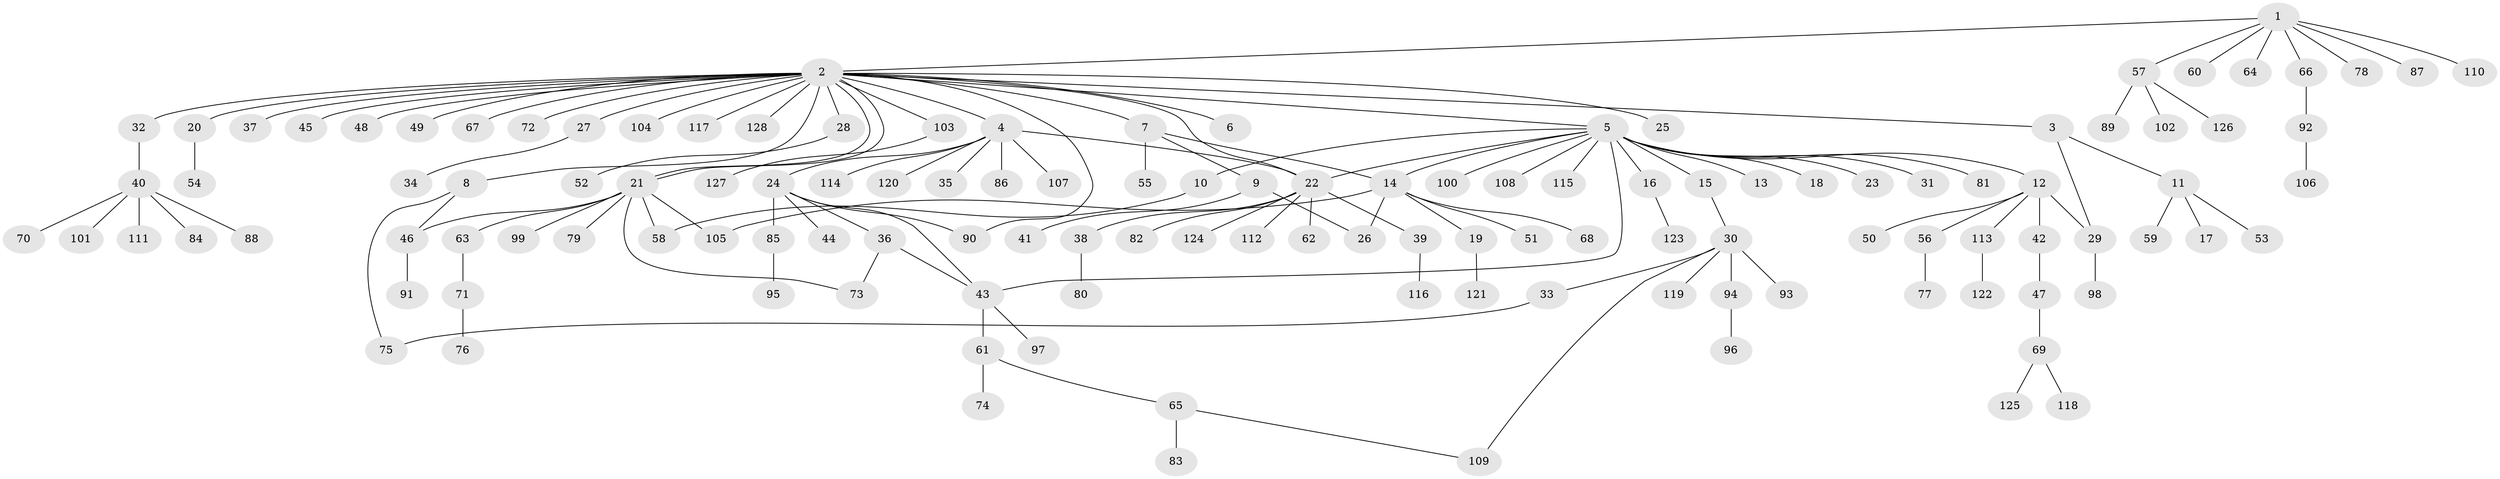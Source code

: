 // coarse degree distribution, {7: 0.041237113402061855, 28: 0.010309278350515464, 5: 0.020618556701030927, 15: 0.010309278350515464, 1: 0.6907216494845361, 3: 0.061855670103092786, 2: 0.1134020618556701, 9: 0.020618556701030927, 6: 0.020618556701030927, 4: 0.010309278350515464}
// Generated by graph-tools (version 1.1) at 2025/23/03/03/25 07:23:50]
// undirected, 128 vertices, 142 edges
graph export_dot {
graph [start="1"]
  node [color=gray90,style=filled];
  1;
  2;
  3;
  4;
  5;
  6;
  7;
  8;
  9;
  10;
  11;
  12;
  13;
  14;
  15;
  16;
  17;
  18;
  19;
  20;
  21;
  22;
  23;
  24;
  25;
  26;
  27;
  28;
  29;
  30;
  31;
  32;
  33;
  34;
  35;
  36;
  37;
  38;
  39;
  40;
  41;
  42;
  43;
  44;
  45;
  46;
  47;
  48;
  49;
  50;
  51;
  52;
  53;
  54;
  55;
  56;
  57;
  58;
  59;
  60;
  61;
  62;
  63;
  64;
  65;
  66;
  67;
  68;
  69;
  70;
  71;
  72;
  73;
  74;
  75;
  76;
  77;
  78;
  79;
  80;
  81;
  82;
  83;
  84;
  85;
  86;
  87;
  88;
  89;
  90;
  91;
  92;
  93;
  94;
  95;
  96;
  97;
  98;
  99;
  100;
  101;
  102;
  103;
  104;
  105;
  106;
  107;
  108;
  109;
  110;
  111;
  112;
  113;
  114;
  115;
  116;
  117;
  118;
  119;
  120;
  121;
  122;
  123;
  124;
  125;
  126;
  127;
  128;
  1 -- 2;
  1 -- 57;
  1 -- 60;
  1 -- 64;
  1 -- 66;
  1 -- 78;
  1 -- 87;
  1 -- 110;
  2 -- 3;
  2 -- 4;
  2 -- 5;
  2 -- 6;
  2 -- 7;
  2 -- 8;
  2 -- 20;
  2 -- 21;
  2 -- 21;
  2 -- 22;
  2 -- 25;
  2 -- 27;
  2 -- 28;
  2 -- 32;
  2 -- 37;
  2 -- 45;
  2 -- 48;
  2 -- 49;
  2 -- 67;
  2 -- 72;
  2 -- 90;
  2 -- 103;
  2 -- 104;
  2 -- 117;
  2 -- 128;
  3 -- 11;
  3 -- 29;
  4 -- 22;
  4 -- 24;
  4 -- 35;
  4 -- 86;
  4 -- 107;
  4 -- 114;
  4 -- 120;
  5 -- 10;
  5 -- 12;
  5 -- 13;
  5 -- 14;
  5 -- 15;
  5 -- 16;
  5 -- 18;
  5 -- 22;
  5 -- 23;
  5 -- 31;
  5 -- 43;
  5 -- 81;
  5 -- 100;
  5 -- 108;
  5 -- 115;
  7 -- 9;
  7 -- 14;
  7 -- 55;
  8 -- 46;
  8 -- 75;
  9 -- 26;
  9 -- 41;
  10 -- 58;
  11 -- 17;
  11 -- 53;
  11 -- 59;
  12 -- 29;
  12 -- 42;
  12 -- 50;
  12 -- 56;
  12 -- 113;
  14 -- 19;
  14 -- 26;
  14 -- 51;
  14 -- 68;
  14 -- 105;
  15 -- 30;
  16 -- 123;
  19 -- 121;
  20 -- 54;
  21 -- 46;
  21 -- 58;
  21 -- 63;
  21 -- 73;
  21 -- 79;
  21 -- 99;
  21 -- 105;
  22 -- 38;
  22 -- 39;
  22 -- 62;
  22 -- 82;
  22 -- 112;
  22 -- 124;
  24 -- 36;
  24 -- 43;
  24 -- 44;
  24 -- 85;
  24 -- 90;
  27 -- 34;
  28 -- 52;
  29 -- 98;
  30 -- 33;
  30 -- 93;
  30 -- 94;
  30 -- 109;
  30 -- 119;
  32 -- 40;
  33 -- 75;
  36 -- 43;
  36 -- 73;
  38 -- 80;
  39 -- 116;
  40 -- 70;
  40 -- 84;
  40 -- 88;
  40 -- 101;
  40 -- 111;
  42 -- 47;
  43 -- 61;
  43 -- 97;
  46 -- 91;
  47 -- 69;
  56 -- 77;
  57 -- 89;
  57 -- 102;
  57 -- 126;
  61 -- 65;
  61 -- 74;
  63 -- 71;
  65 -- 83;
  65 -- 109;
  66 -- 92;
  69 -- 118;
  69 -- 125;
  71 -- 76;
  85 -- 95;
  92 -- 106;
  94 -- 96;
  103 -- 127;
  113 -- 122;
}
